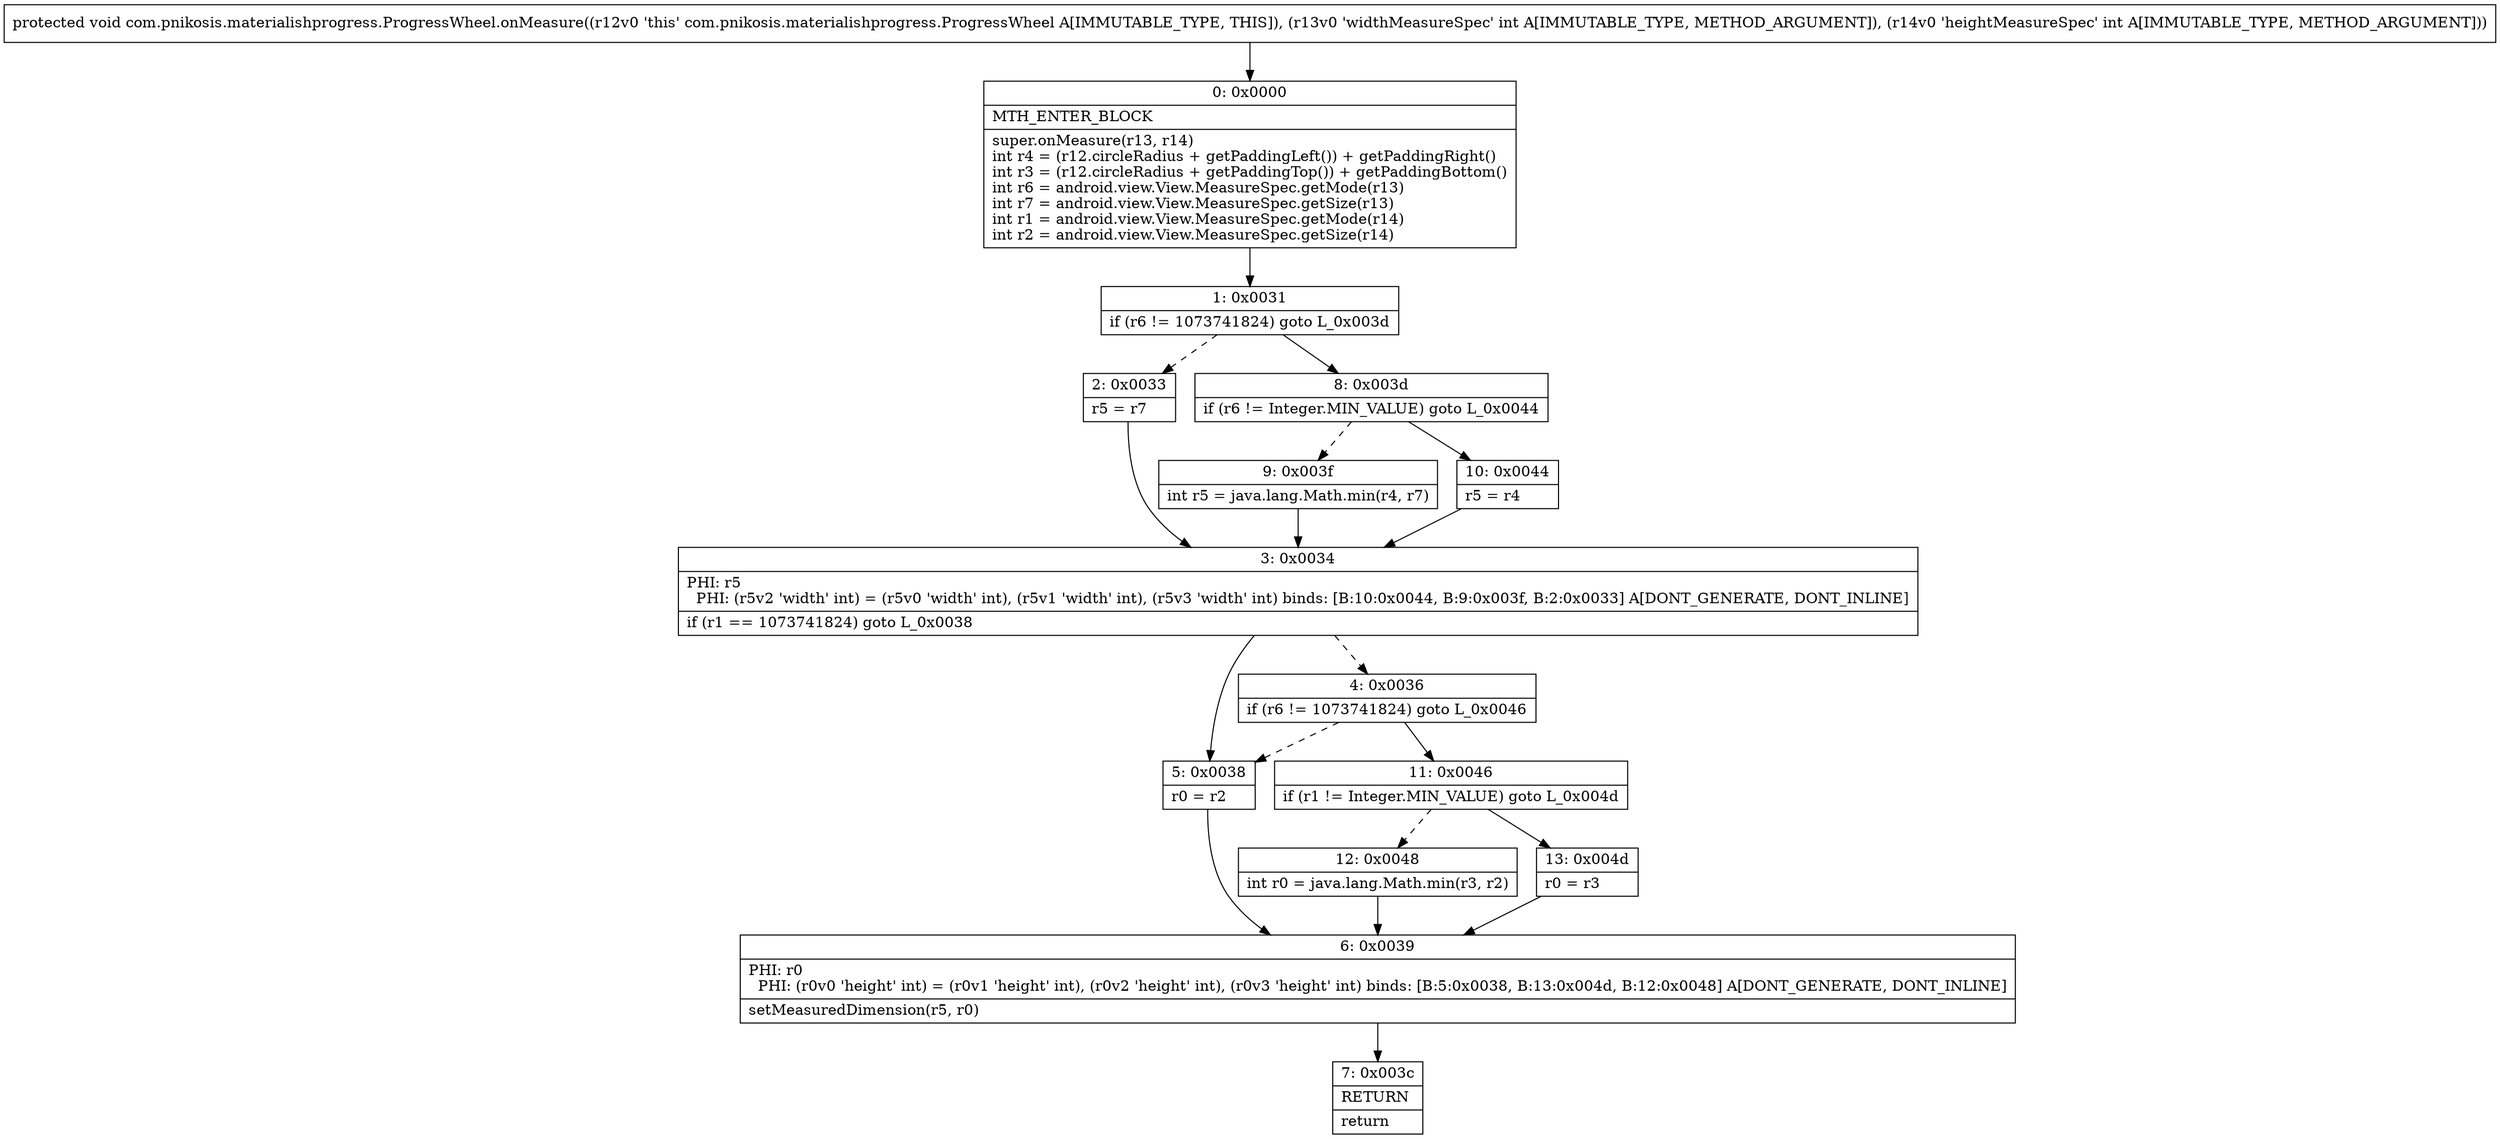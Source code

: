 digraph "CFG forcom.pnikosis.materialishprogress.ProgressWheel.onMeasure(II)V" {
Node_0 [shape=record,label="{0\:\ 0x0000|MTH_ENTER_BLOCK\l|super.onMeasure(r13, r14)\lint r4 = (r12.circleRadius + getPaddingLeft()) + getPaddingRight()\lint r3 = (r12.circleRadius + getPaddingTop()) + getPaddingBottom()\lint r6 = android.view.View.MeasureSpec.getMode(r13)\lint r7 = android.view.View.MeasureSpec.getSize(r13)\lint r1 = android.view.View.MeasureSpec.getMode(r14)\lint r2 = android.view.View.MeasureSpec.getSize(r14)\l}"];
Node_1 [shape=record,label="{1\:\ 0x0031|if (r6 != 1073741824) goto L_0x003d\l}"];
Node_2 [shape=record,label="{2\:\ 0x0033|r5 = r7\l}"];
Node_3 [shape=record,label="{3\:\ 0x0034|PHI: r5 \l  PHI: (r5v2 'width' int) = (r5v0 'width' int), (r5v1 'width' int), (r5v3 'width' int) binds: [B:10:0x0044, B:9:0x003f, B:2:0x0033] A[DONT_GENERATE, DONT_INLINE]\l|if (r1 == 1073741824) goto L_0x0038\l}"];
Node_4 [shape=record,label="{4\:\ 0x0036|if (r6 != 1073741824) goto L_0x0046\l}"];
Node_5 [shape=record,label="{5\:\ 0x0038|r0 = r2\l}"];
Node_6 [shape=record,label="{6\:\ 0x0039|PHI: r0 \l  PHI: (r0v0 'height' int) = (r0v1 'height' int), (r0v2 'height' int), (r0v3 'height' int) binds: [B:5:0x0038, B:13:0x004d, B:12:0x0048] A[DONT_GENERATE, DONT_INLINE]\l|setMeasuredDimension(r5, r0)\l}"];
Node_7 [shape=record,label="{7\:\ 0x003c|RETURN\l|return\l}"];
Node_8 [shape=record,label="{8\:\ 0x003d|if (r6 != Integer.MIN_VALUE) goto L_0x0044\l}"];
Node_9 [shape=record,label="{9\:\ 0x003f|int r5 = java.lang.Math.min(r4, r7)\l}"];
Node_10 [shape=record,label="{10\:\ 0x0044|r5 = r4\l}"];
Node_11 [shape=record,label="{11\:\ 0x0046|if (r1 != Integer.MIN_VALUE) goto L_0x004d\l}"];
Node_12 [shape=record,label="{12\:\ 0x0048|int r0 = java.lang.Math.min(r3, r2)\l}"];
Node_13 [shape=record,label="{13\:\ 0x004d|r0 = r3\l}"];
MethodNode[shape=record,label="{protected void com.pnikosis.materialishprogress.ProgressWheel.onMeasure((r12v0 'this' com.pnikosis.materialishprogress.ProgressWheel A[IMMUTABLE_TYPE, THIS]), (r13v0 'widthMeasureSpec' int A[IMMUTABLE_TYPE, METHOD_ARGUMENT]), (r14v0 'heightMeasureSpec' int A[IMMUTABLE_TYPE, METHOD_ARGUMENT])) }"];
MethodNode -> Node_0;
Node_0 -> Node_1;
Node_1 -> Node_2[style=dashed];
Node_1 -> Node_8;
Node_2 -> Node_3;
Node_3 -> Node_4[style=dashed];
Node_3 -> Node_5;
Node_4 -> Node_5[style=dashed];
Node_4 -> Node_11;
Node_5 -> Node_6;
Node_6 -> Node_7;
Node_8 -> Node_9[style=dashed];
Node_8 -> Node_10;
Node_9 -> Node_3;
Node_10 -> Node_3;
Node_11 -> Node_12[style=dashed];
Node_11 -> Node_13;
Node_12 -> Node_6;
Node_13 -> Node_6;
}

